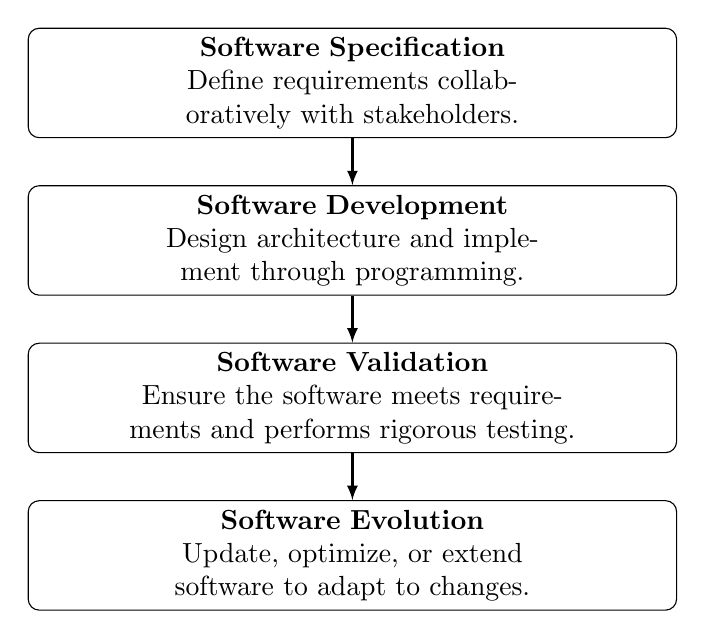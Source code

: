 

    \begin{tikzpicture}[
        node distance=2cm,
        every node/.style={text width=8cm, align=center, rounded corners, minimum height=1cm, font=\normalfont, draw},
        arrow/.style={-latex, thick}
    ]
    
    % Nodes with no borders, different colors, and normal font
    \node (specification) [] {\textbf{Software Specification} \\ Define requirements collaboratively with stakeholders.};
    \node (development) [below of=specification] {\textbf{Software Development} \\ Design architecture and implement through programming.};
    \node (validation) [below of=development] {\textbf{Software Validation} \\ Ensure the software meets requirements and performs rigorous testing.};
    \node (evolution) [below of=validation] {\textbf{Software Evolution} \\ Update, optimize, or extend software to adapt to changes.};
    
    % Arrows
    \draw[arrow] (specification) -- (development);
    \draw[arrow] (development) -- (validation);
    \draw[arrow] (validation) -- (evolution);
    
    \end{tikzpicture}
    